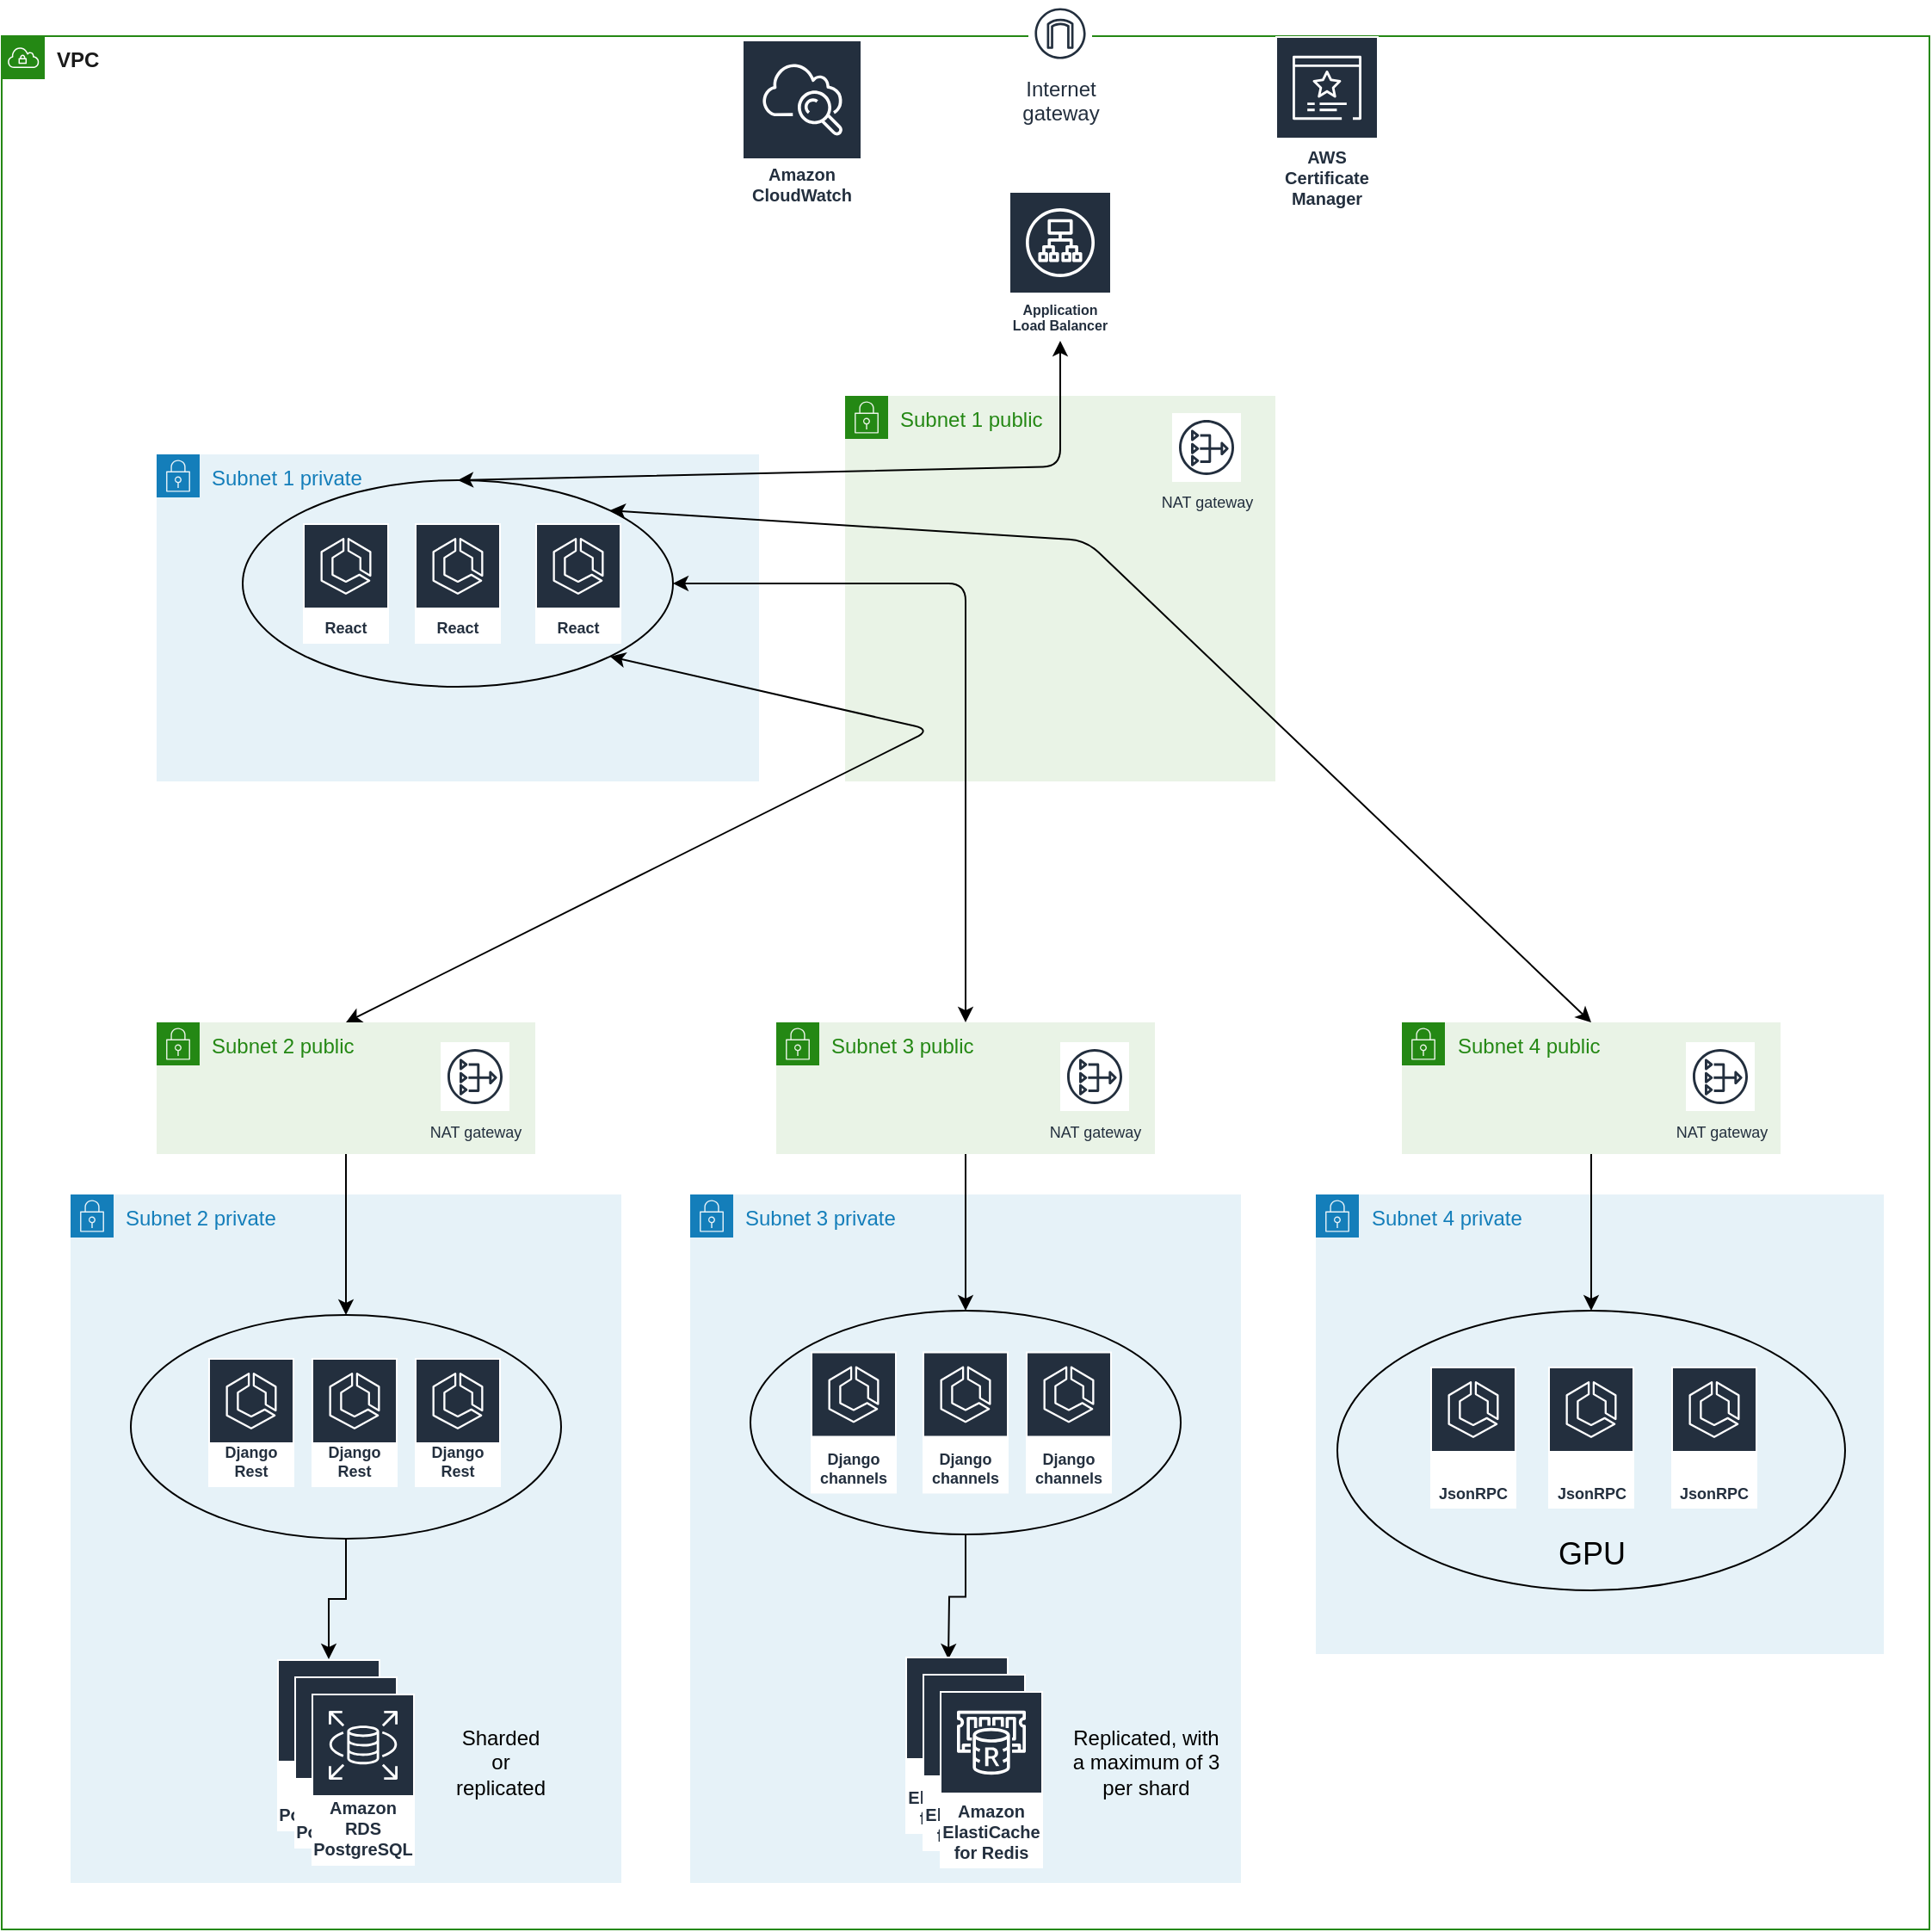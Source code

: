 <mxfile pages="2">
    <diagram id="yIJ_-FFv4Lxdrvn4IXZQ" name="DAT">
        <mxGraphModel dx="3664" dy="885" grid="1" gridSize="10" guides="1" tooltips="1" connect="1" arrows="1" fold="1" page="1" pageScale="1" pageWidth="827" pageHeight="1169" math="0" shadow="0">
            <root>
                <mxCell id="0"/>
                <mxCell id="1" parent="0"/>
                <mxCell id="kummcjpB8JUopzPaBtty-1" value="&lt;font color=&quot;#1a1a1a&quot;&gt;&lt;b&gt;VPC&lt;/b&gt;&lt;/font&gt;" style="points=[[0,0],[0.25,0],[0.5,0],[0.75,0],[1,0],[1,0.25],[1,0.5],[1,0.75],[1,1],[0.75,1],[0.5,1],[0.25,1],[0,1],[0,0.75],[0,0.5],[0,0.25]];outlineConnect=0;gradientColor=none;html=1;whiteSpace=wrap;fontSize=12;fontStyle=0;container=1;pointerEvents=0;collapsible=0;recursiveResize=0;shape=mxgraph.aws4.group;grIcon=mxgraph.aws4.group_vpc;strokeColor=#248814;fillColor=none;verticalAlign=top;align=left;spacingLeft=30;fontColor=#AAB7B8;dashed=0;" parent="1" vertex="1">
                    <mxGeometry x="-830" y="20" width="1120" height="1100" as="geometry"/>
                </mxCell>
                <mxCell id="kummcjpB8JUopzPaBtty-4" value="Subnet 2 private" style="points=[[0,0],[0.25,0],[0.5,0],[0.75,0],[1,0],[1,0.25],[1,0.5],[1,0.75],[1,1],[0.75,1],[0.5,1],[0.25,1],[0,1],[0,0.75],[0,0.5],[0,0.25]];outlineConnect=0;gradientColor=none;html=1;whiteSpace=wrap;fontSize=12;fontStyle=0;container=1;pointerEvents=0;collapsible=0;recursiveResize=0;shape=mxgraph.aws4.group;grIcon=mxgraph.aws4.group_security_group;grStroke=0;strokeColor=#147EBA;fillColor=#E6F2F8;verticalAlign=top;align=left;spacingLeft=30;fontColor=#147EBA;dashed=0;" parent="kummcjpB8JUopzPaBtty-1" vertex="1">
                    <mxGeometry x="40" y="673" width="320" height="400" as="geometry"/>
                </mxCell>
                <mxCell id="kummcjpB8JUopzPaBtty-22" value="Amazon RDS&lt;br&gt;PostgreSQL" style="sketch=0;outlineConnect=0;fontColor=#232F3E;gradientColor=none;strokeColor=#ffffff;fillColor=#232F3E;dashed=0;verticalLabelPosition=middle;verticalAlign=bottom;align=center;html=1;whiteSpace=wrap;fontSize=10;fontStyle=1;spacing=3;shape=mxgraph.aws4.productIcon;prIcon=mxgraph.aws4.rds;" parent="kummcjpB8JUopzPaBtty-4" vertex="1">
                    <mxGeometry x="120" y="270" width="60" height="100" as="geometry"/>
                </mxCell>
                <mxCell id="G5m1XdS1k9JuZVXHVIsI-61" value="Amazon RDS&lt;br&gt;PostgreSQL" style="sketch=0;outlineConnect=0;fontColor=#232F3E;gradientColor=none;strokeColor=#ffffff;fillColor=#232F3E;dashed=0;verticalLabelPosition=middle;verticalAlign=bottom;align=center;html=1;whiteSpace=wrap;fontSize=10;fontStyle=1;spacing=3;shape=mxgraph.aws4.productIcon;prIcon=mxgraph.aws4.rds;" parent="kummcjpB8JUopzPaBtty-4" vertex="1">
                    <mxGeometry x="130" y="280" width="60" height="100" as="geometry"/>
                </mxCell>
                <mxCell id="G5m1XdS1k9JuZVXHVIsI-62" value="Amazon RDS&lt;br&gt;PostgreSQL" style="sketch=0;outlineConnect=0;fontColor=#232F3E;gradientColor=none;strokeColor=#ffffff;fillColor=#232F3E;dashed=0;verticalLabelPosition=middle;verticalAlign=bottom;align=center;html=1;whiteSpace=wrap;fontSize=10;fontStyle=1;spacing=3;shape=mxgraph.aws4.productIcon;prIcon=mxgraph.aws4.rds;" parent="kummcjpB8JUopzPaBtty-4" vertex="1">
                    <mxGeometry x="140" y="290" width="60" height="100" as="geometry"/>
                </mxCell>
                <mxCell id="G5m1XdS1k9JuZVXHVIsI-63" value="Sharded or replicated" style="text;html=1;strokeColor=none;fillColor=none;align=center;verticalAlign=middle;whiteSpace=wrap;rounded=0;" parent="kummcjpB8JUopzPaBtty-4" vertex="1">
                    <mxGeometry x="220" y="315" width="60" height="30" as="geometry"/>
                </mxCell>
                <mxCell id="G5m1XdS1k9JuZVXHVIsI-69" style="edgeStyle=orthogonalEdgeStyle;rounded=0;orthogonalLoop=1;jettySize=auto;html=1;exitX=0.5;exitY=1;exitDx=0;exitDy=0;" parent="kummcjpB8JUopzPaBtty-4" source="G5m1XdS1k9JuZVXHVIsI-60" target="kummcjpB8JUopzPaBtty-22" edge="1">
                    <mxGeometry relative="1" as="geometry"/>
                </mxCell>
                <mxCell id="G5m1XdS1k9JuZVXHVIsI-60" value="" style="ellipse;whiteSpace=wrap;html=1;fillColor=none;" parent="kummcjpB8JUopzPaBtty-4" vertex="1">
                    <mxGeometry x="35" y="70" width="250" height="130" as="geometry"/>
                </mxCell>
                <mxCell id="G5m1XdS1k9JuZVXHVIsI-64" value="Django Rest" style="sketch=0;outlineConnect=0;fontColor=#232F3E;gradientColor=none;strokeColor=#ffffff;fillColor=#232F3E;dashed=0;verticalLabelPosition=middle;verticalAlign=bottom;align=center;html=1;whiteSpace=wrap;fontSize=9;fontStyle=1;spacing=3;shape=mxgraph.aws4.productIcon;prIcon=mxgraph.aws4.ecs;" parent="kummcjpB8JUopzPaBtty-4" vertex="1">
                    <mxGeometry x="80" y="95" width="50" height="75" as="geometry"/>
                </mxCell>
                <mxCell id="G5m1XdS1k9JuZVXHVIsI-68" value="Django Rest" style="sketch=0;outlineConnect=0;fontColor=#232F3E;gradientColor=none;strokeColor=#ffffff;fillColor=#232F3E;dashed=0;verticalLabelPosition=middle;verticalAlign=bottom;align=center;html=1;whiteSpace=wrap;fontSize=9;fontStyle=1;spacing=3;shape=mxgraph.aws4.productIcon;prIcon=mxgraph.aws4.ecs;" parent="kummcjpB8JUopzPaBtty-4" vertex="1">
                    <mxGeometry x="200" y="95" width="50" height="75" as="geometry"/>
                </mxCell>
                <mxCell id="G5m1XdS1k9JuZVXHVIsI-67" value="Django Rest" style="sketch=0;outlineConnect=0;fontColor=#232F3E;gradientColor=none;strokeColor=#ffffff;fillColor=#232F3E;dashed=0;verticalLabelPosition=middle;verticalAlign=bottom;align=center;html=1;whiteSpace=wrap;fontSize=9;fontStyle=1;spacing=3;shape=mxgraph.aws4.productIcon;prIcon=mxgraph.aws4.ecs;" parent="kummcjpB8JUopzPaBtty-4" vertex="1">
                    <mxGeometry x="140" y="95" width="50" height="75" as="geometry"/>
                </mxCell>
                <mxCell id="G5m1XdS1k9JuZVXHVIsI-71" style="edgeStyle=orthogonalEdgeStyle;rounded=0;orthogonalLoop=1;jettySize=auto;html=1;exitX=0.5;exitY=1;exitDx=0;exitDy=0;" parent="kummcjpB8JUopzPaBtty-1" source="kummcjpB8JUopzPaBtty-2" target="G5m1XdS1k9JuZVXHVIsI-60" edge="1">
                    <mxGeometry relative="1" as="geometry"/>
                </mxCell>
                <mxCell id="kummcjpB8JUopzPaBtty-2" value="Subnet 2 public" style="points=[[0,0],[0.25,0],[0.5,0],[0.75,0],[1,0],[1,0.25],[1,0.5],[1,0.75],[1,1],[0.75,1],[0.5,1],[0.25,1],[0,1],[0,0.75],[0,0.5],[0,0.25]];outlineConnect=0;gradientColor=none;html=1;whiteSpace=wrap;fontSize=12;fontStyle=0;container=1;pointerEvents=0;collapsible=0;recursiveResize=0;shape=mxgraph.aws4.group;grIcon=mxgraph.aws4.group_security_group;grStroke=0;strokeColor=#248814;fillColor=#E9F3E6;verticalAlign=top;align=left;spacingLeft=30;fontColor=#248814;dashed=0;" parent="kummcjpB8JUopzPaBtty-1" vertex="1">
                    <mxGeometry x="90" y="573" width="220" height="76.5" as="geometry"/>
                </mxCell>
                <mxCell id="kummcjpB8JUopzPaBtty-9" value="NAT gateway" style="sketch=0;outlineConnect=0;fontColor=#232F3E;gradientColor=none;strokeColor=#232F3E;fillColor=#ffffff;dashed=0;verticalLabelPosition=bottom;verticalAlign=top;align=center;html=1;fontSize=9;fontStyle=0;aspect=fixed;shape=mxgraph.aws4.resourceIcon;resIcon=mxgraph.aws4.nat_gateway;" parent="kummcjpB8JUopzPaBtty-2" vertex="1">
                    <mxGeometry x="165" y="11.5" width="40" height="40" as="geometry"/>
                </mxCell>
                <mxCell id="kummcjpB8JUopzPaBtty-7" value="Application Load Balancer" style="sketch=0;outlineConnect=0;fontColor=#232F3E;gradientColor=none;strokeColor=#ffffff;fillColor=#232F3E;dashed=0;verticalLabelPosition=middle;verticalAlign=bottom;align=center;html=1;whiteSpace=wrap;fontSize=8;fontStyle=1;spacing=3;shape=mxgraph.aws4.productIcon;prIcon=mxgraph.aws4.application_load_balancer;" parent="kummcjpB8JUopzPaBtty-1" vertex="1">
                    <mxGeometry x="585" y="90" width="60" height="87" as="geometry"/>
                </mxCell>
                <mxCell id="kummcjpB8JUopzPaBtty-36" value="Amazon CloudWatch" style="sketch=0;outlineConnect=0;fontColor=#232F3E;gradientColor=none;strokeColor=#ffffff;fillColor=#232F3E;dashed=0;verticalLabelPosition=middle;verticalAlign=bottom;align=center;html=1;whiteSpace=wrap;fontSize=10;fontStyle=1;spacing=3;shape=mxgraph.aws4.productIcon;prIcon=mxgraph.aws4.cloudwatch;" parent="kummcjpB8JUopzPaBtty-1" vertex="1">
                    <mxGeometry x="430" y="2" width="70" height="100" as="geometry"/>
                </mxCell>
                <mxCell id="kummcjpB8JUopzPaBtty-37" value="AWS Certificate Manager" style="sketch=0;outlineConnect=0;fontColor=#232F3E;gradientColor=none;strokeColor=#ffffff;fillColor=#232F3E;dashed=0;verticalLabelPosition=middle;verticalAlign=bottom;align=center;html=1;whiteSpace=wrap;fontSize=10;fontStyle=1;spacing=3;shape=mxgraph.aws4.productIcon;prIcon=mxgraph.aws4.certificate_manager_3;" parent="kummcjpB8JUopzPaBtty-1" vertex="1">
                    <mxGeometry x="740" width="60" height="104" as="geometry"/>
                </mxCell>
                <mxCell id="G5m1XdS1k9JuZVXHVIsI-42" value="Subnet 1 public" style="points=[[0,0],[0.25,0],[0.5,0],[0.75,0],[1,0],[1,0.25],[1,0.5],[1,0.75],[1,1],[0.75,1],[0.5,1],[0.25,1],[0,1],[0,0.75],[0,0.5],[0,0.25]];outlineConnect=0;gradientColor=none;html=1;whiteSpace=wrap;fontSize=12;fontStyle=0;container=1;pointerEvents=0;collapsible=0;recursiveResize=0;shape=mxgraph.aws4.group;grIcon=mxgraph.aws4.group_security_group;grStroke=0;strokeColor=#248814;fillColor=#E9F3E6;verticalAlign=top;align=left;spacingLeft=30;fontColor=#248814;dashed=0;" parent="kummcjpB8JUopzPaBtty-1" vertex="1">
                    <mxGeometry x="490" y="209" width="250" height="224" as="geometry"/>
                </mxCell>
                <mxCell id="G5m1XdS1k9JuZVXHVIsI-43" value="NAT gateway" style="sketch=0;outlineConnect=0;fontColor=#232F3E;gradientColor=none;strokeColor=#232F3E;fillColor=#ffffff;dashed=0;verticalLabelPosition=bottom;verticalAlign=top;align=center;html=1;fontSize=9;fontStyle=0;aspect=fixed;shape=mxgraph.aws4.resourceIcon;resIcon=mxgraph.aws4.nat_gateway;" parent="G5m1XdS1k9JuZVXHVIsI-42" vertex="1">
                    <mxGeometry x="190" y="10" width="40" height="40" as="geometry"/>
                </mxCell>
                <mxCell id="2" value="Subnet 3 private" style="points=[[0,0],[0.25,0],[0.5,0],[0.75,0],[1,0],[1,0.25],[1,0.5],[1,0.75],[1,1],[0.75,1],[0.5,1],[0.25,1],[0,1],[0,0.75],[0,0.5],[0,0.25]];outlineConnect=0;gradientColor=none;html=1;whiteSpace=wrap;fontSize=12;fontStyle=0;container=1;pointerEvents=0;collapsible=0;recursiveResize=0;shape=mxgraph.aws4.group;grIcon=mxgraph.aws4.group_security_group;grStroke=0;strokeColor=#147EBA;fillColor=#E6F2F8;verticalAlign=top;align=left;spacingLeft=30;fontColor=#147EBA;dashed=0;" parent="kummcjpB8JUopzPaBtty-1" vertex="1">
                    <mxGeometry x="400" y="673" width="320" height="400" as="geometry"/>
                </mxCell>
                <mxCell id="6" value="Replicated, with a maximum of 3 per shard" style="text;html=1;strokeColor=none;fillColor=none;align=center;verticalAlign=middle;whiteSpace=wrap;rounded=0;" parent="2" vertex="1">
                    <mxGeometry x="220" y="315" width="90" height="30" as="geometry"/>
                </mxCell>
                <mxCell id="7" style="edgeStyle=orthogonalEdgeStyle;rounded=0;orthogonalLoop=1;jettySize=auto;html=1;exitX=0.5;exitY=1;exitDx=0;exitDy=0;" parent="2" source="8" edge="1">
                    <mxGeometry relative="1" as="geometry">
                        <mxPoint x="150" y="270" as="targetPoint"/>
                    </mxGeometry>
                </mxCell>
                <mxCell id="8" value="" style="ellipse;whiteSpace=wrap;html=1;fillColor=none;" parent="2" vertex="1">
                    <mxGeometry x="35" y="67.5" width="250" height="130" as="geometry"/>
                </mxCell>
                <mxCell id="K8gn3vxTcKYhpOsCQgs4-1" value="Amazon ElastiCache for Redis" style="sketch=0;outlineConnect=0;fontColor=#232F3E;gradientColor=none;strokeColor=#ffffff;fillColor=#232F3E;dashed=0;verticalLabelPosition=middle;verticalAlign=bottom;align=center;html=1;whiteSpace=wrap;fontSize=10;fontStyle=1;spacing=3;shape=mxgraph.aws4.productIcon;prIcon=mxgraph.aws4.elasticache_for_redis;" parent="2" vertex="1">
                    <mxGeometry x="125" y="268.5" width="60" height="103" as="geometry"/>
                </mxCell>
                <mxCell id="12" value="Amazon ElastiCache for Redis" style="sketch=0;outlineConnect=0;fontColor=#232F3E;gradientColor=none;strokeColor=#ffffff;fillColor=#232F3E;dashed=0;verticalLabelPosition=middle;verticalAlign=bottom;align=center;html=1;whiteSpace=wrap;fontSize=10;fontStyle=1;spacing=3;shape=mxgraph.aws4.productIcon;prIcon=mxgraph.aws4.elasticache_for_redis;" parent="2" vertex="1">
                    <mxGeometry x="135" y="278.5" width="60" height="103" as="geometry"/>
                </mxCell>
                <mxCell id="13" value="Amazon ElastiCache for Redis" style="sketch=0;outlineConnect=0;fontColor=#232F3E;gradientColor=none;strokeColor=#ffffff;fillColor=#232F3E;dashed=0;verticalLabelPosition=middle;verticalAlign=bottom;align=center;html=1;whiteSpace=wrap;fontSize=10;fontStyle=1;spacing=3;shape=mxgraph.aws4.productIcon;prIcon=mxgraph.aws4.elasticache_for_redis;" parent="2" vertex="1">
                    <mxGeometry x="145" y="288.5" width="60" height="103" as="geometry"/>
                </mxCell>
                <mxCell id="14" value="Django channels" style="sketch=0;outlineConnect=0;fontColor=#232F3E;gradientColor=none;strokeColor=#ffffff;fillColor=#232F3E;dashed=0;verticalLabelPosition=middle;verticalAlign=bottom;align=center;html=1;whiteSpace=wrap;fontSize=9;fontStyle=1;spacing=3;shape=mxgraph.aws4.productIcon;prIcon=mxgraph.aws4.ecs;" parent="2" vertex="1">
                    <mxGeometry x="70" y="91.25" width="50" height="82.5" as="geometry"/>
                </mxCell>
                <mxCell id="17" value="Django channels" style="sketch=0;outlineConnect=0;fontColor=#232F3E;gradientColor=none;strokeColor=#ffffff;fillColor=#232F3E;dashed=0;verticalLabelPosition=middle;verticalAlign=bottom;align=center;html=1;whiteSpace=wrap;fontSize=9;fontStyle=1;spacing=3;shape=mxgraph.aws4.productIcon;prIcon=mxgraph.aws4.ecs;" parent="2" vertex="1">
                    <mxGeometry x="195" y="91.25" width="50" height="82.5" as="geometry"/>
                </mxCell>
                <mxCell id="16" value="Django channels" style="sketch=0;outlineConnect=0;fontColor=#232F3E;gradientColor=none;strokeColor=#ffffff;fillColor=#232F3E;dashed=0;verticalLabelPosition=middle;verticalAlign=bottom;align=center;html=1;whiteSpace=wrap;fontSize=9;fontStyle=1;spacing=3;shape=mxgraph.aws4.productIcon;prIcon=mxgraph.aws4.ecs;" parent="2" vertex="1">
                    <mxGeometry x="135" y="91.25" width="50" height="82.5" as="geometry"/>
                </mxCell>
                <mxCell id="21" style="edgeStyle=none;html=1;exitX=0.5;exitY=1;exitDx=0;exitDy=0;entryX=0.5;entryY=0;entryDx=0;entryDy=0;" parent="kummcjpB8JUopzPaBtty-1" source="18" target="8" edge="1">
                    <mxGeometry relative="1" as="geometry"/>
                </mxCell>
                <mxCell id="18" value="Subnet 3 public" style="points=[[0,0],[0.25,0],[0.5,0],[0.75,0],[1,0],[1,0.25],[1,0.5],[1,0.75],[1,1],[0.75,1],[0.5,1],[0.25,1],[0,1],[0,0.75],[0,0.5],[0,0.25]];outlineConnect=0;gradientColor=none;html=1;whiteSpace=wrap;fontSize=12;fontStyle=0;container=1;pointerEvents=0;collapsible=0;recursiveResize=0;shape=mxgraph.aws4.group;grIcon=mxgraph.aws4.group_security_group;grStroke=0;strokeColor=#248814;fillColor=#E9F3E6;verticalAlign=top;align=left;spacingLeft=30;fontColor=#248814;dashed=0;" parent="kummcjpB8JUopzPaBtty-1" vertex="1">
                    <mxGeometry x="450" y="573" width="220" height="76.5" as="geometry"/>
                </mxCell>
                <mxCell id="19" value="NAT gateway" style="sketch=0;outlineConnect=0;fontColor=#232F3E;gradientColor=none;strokeColor=#232F3E;fillColor=#ffffff;dashed=0;verticalLabelPosition=bottom;verticalAlign=top;align=center;html=1;fontSize=9;fontStyle=0;aspect=fixed;shape=mxgraph.aws4.resourceIcon;resIcon=mxgraph.aws4.nat_gateway;" parent="18" vertex="1">
                    <mxGeometry x="165" y="11.5" width="40" height="40" as="geometry"/>
                </mxCell>
                <mxCell id="G5m1XdS1k9JuZVXHVIsI-36" value="Subnet 1 private" style="points=[[0,0],[0.25,0],[0.5,0],[0.75,0],[1,0],[1,0.25],[1,0.5],[1,0.75],[1,1],[0.75,1],[0.5,1],[0.25,1],[0,1],[0,0.75],[0,0.5],[0,0.25]];outlineConnect=0;gradientColor=none;html=1;whiteSpace=wrap;fontSize=12;fontStyle=0;container=1;pointerEvents=0;collapsible=0;recursiveResize=0;shape=mxgraph.aws4.group;grIcon=mxgraph.aws4.group_security_group;grStroke=0;strokeColor=#147EBA;fillColor=#E6F2F8;verticalAlign=top;align=left;spacingLeft=30;fontColor=#147EBA;dashed=0;" parent="kummcjpB8JUopzPaBtty-1" vertex="1">
                    <mxGeometry x="90" y="243" width="350" height="190" as="geometry"/>
                </mxCell>
                <mxCell id="G5m1XdS1k9JuZVXHVIsI-38" value="React" style="sketch=0;outlineConnect=0;fontColor=#232F3E;gradientColor=none;strokeColor=#ffffff;fillColor=#232F3E;dashed=0;verticalLabelPosition=middle;verticalAlign=bottom;align=center;html=1;whiteSpace=wrap;fontSize=9;fontStyle=1;spacing=3;shape=mxgraph.aws4.productIcon;prIcon=mxgraph.aws4.ecs;" parent="G5m1XdS1k9JuZVXHVIsI-36" vertex="1">
                    <mxGeometry x="85" y="40" width="50" height="70" as="geometry"/>
                </mxCell>
                <mxCell id="G5m1XdS1k9JuZVXHVIsI-58" value="React" style="sketch=0;outlineConnect=0;fontColor=#232F3E;gradientColor=none;strokeColor=#ffffff;fillColor=#232F3E;dashed=0;verticalLabelPosition=middle;verticalAlign=bottom;align=center;html=1;whiteSpace=wrap;fontSize=9;fontStyle=1;spacing=3;shape=mxgraph.aws4.productIcon;prIcon=mxgraph.aws4.ecs;" parent="G5m1XdS1k9JuZVXHVIsI-36" vertex="1">
                    <mxGeometry x="220" y="40" width="50" height="70" as="geometry"/>
                </mxCell>
                <mxCell id="G5m1XdS1k9JuZVXHVIsI-59" value="" style="ellipse;whiteSpace=wrap;html=1;fillColor=none;" parent="G5m1XdS1k9JuZVXHVIsI-36" vertex="1">
                    <mxGeometry x="50" y="15" width="250" height="120" as="geometry"/>
                </mxCell>
                <mxCell id="G5m1XdS1k9JuZVXHVIsI-57" value="React" style="sketch=0;outlineConnect=0;fontColor=#232F3E;gradientColor=none;strokeColor=#ffffff;fillColor=#232F3E;dashed=0;verticalLabelPosition=middle;verticalAlign=bottom;align=center;html=1;whiteSpace=wrap;fontSize=9;fontStyle=1;spacing=3;shape=mxgraph.aws4.productIcon;prIcon=mxgraph.aws4.ecs;" parent="G5m1XdS1k9JuZVXHVIsI-36" vertex="1">
                    <mxGeometry x="150" y="40" width="50" height="70" as="geometry"/>
                </mxCell>
                <mxCell id="22" style="edgeStyle=none;html=1;exitX=1;exitY=0.5;exitDx=0;exitDy=0;entryX=0.5;entryY=0;entryDx=0;entryDy=0;startArrow=classic;startFill=1;" parent="kummcjpB8JUopzPaBtty-1" source="G5m1XdS1k9JuZVXHVIsI-59" target="18" edge="1">
                    <mxGeometry relative="1" as="geometry">
                        <Array as="points">
                            <mxPoint x="560" y="318"/>
                        </Array>
                    </mxGeometry>
                </mxCell>
                <mxCell id="23" style="edgeStyle=none;html=1;exitX=1;exitY=1;exitDx=0;exitDy=0;entryX=0.5;entryY=0;entryDx=0;entryDy=0;startArrow=classic;startFill=1;" parent="kummcjpB8JUopzPaBtty-1" source="G5m1XdS1k9JuZVXHVIsI-59" target="kummcjpB8JUopzPaBtty-2" edge="1">
                    <mxGeometry relative="1" as="geometry">
                        <Array as="points">
                            <mxPoint x="540" y="403"/>
                        </Array>
                    </mxGeometry>
                </mxCell>
                <mxCell id="37" value="Subnet 4 private" style="points=[[0,0],[0.25,0],[0.5,0],[0.75,0],[1,0],[1,0.25],[1,0.5],[1,0.75],[1,1],[0.75,1],[0.5,1],[0.25,1],[0,1],[0,0.75],[0,0.5],[0,0.25]];outlineConnect=0;gradientColor=none;html=1;whiteSpace=wrap;fontSize=12;fontStyle=0;container=1;pointerEvents=0;collapsible=0;recursiveResize=0;shape=mxgraph.aws4.group;grIcon=mxgraph.aws4.group_security_group;grStroke=0;strokeColor=#147EBA;fillColor=#E6F2F8;verticalAlign=top;align=left;spacingLeft=30;fontColor=#147EBA;dashed=0;" parent="kummcjpB8JUopzPaBtty-1" vertex="1">
                    <mxGeometry x="763.5" y="673" width="330" height="267" as="geometry"/>
                </mxCell>
                <mxCell id="40" value="" style="ellipse;whiteSpace=wrap;html=1;fillColor=none;" parent="37" vertex="1">
                    <mxGeometry x="12.5" y="67.5" width="295" height="162.5" as="geometry"/>
                </mxCell>
                <mxCell id="44" value="JsonRPC" style="sketch=0;outlineConnect=0;fontColor=#232F3E;gradientColor=none;strokeColor=#ffffff;fillColor=#232F3E;dashed=0;verticalLabelPosition=middle;verticalAlign=bottom;align=center;html=1;whiteSpace=wrap;fontSize=9;fontStyle=1;spacing=3;shape=mxgraph.aws4.productIcon;prIcon=mxgraph.aws4.ecs;" parent="37" vertex="1">
                    <mxGeometry x="66.5" y="100" width="50" height="82.5" as="geometry"/>
                </mxCell>
                <mxCell id="45" value="JsonRPC" style="sketch=0;outlineConnect=0;fontColor=#232F3E;gradientColor=none;strokeColor=#ffffff;fillColor=#232F3E;dashed=0;verticalLabelPosition=middle;verticalAlign=bottom;align=center;html=1;whiteSpace=wrap;fontSize=9;fontStyle=1;spacing=3;shape=mxgraph.aws4.productIcon;prIcon=mxgraph.aws4.ecs;" parent="37" vertex="1">
                    <mxGeometry x="206.5" y="100" width="50" height="82.5" as="geometry"/>
                </mxCell>
                <mxCell id="46" value="JsonRPC" style="sketch=0;outlineConnect=0;fontColor=#232F3E;gradientColor=none;strokeColor=#ffffff;fillColor=#232F3E;dashed=0;verticalLabelPosition=middle;verticalAlign=bottom;align=center;html=1;whiteSpace=wrap;fontSize=9;fontStyle=1;spacing=3;shape=mxgraph.aws4.productIcon;prIcon=mxgraph.aws4.ecs;" parent="37" vertex="1">
                    <mxGeometry x="135" y="100" width="50" height="82.5" as="geometry"/>
                </mxCell>
                <mxCell id="SLazJtXZhZ__zRAPrEKU-59" value="&lt;font style=&quot;font-size: 18px&quot;&gt;GPU&lt;/font&gt;" style="text;html=1;strokeColor=none;fillColor=none;align=center;verticalAlign=middle;whiteSpace=wrap;rounded=0;" vertex="1" parent="37">
                    <mxGeometry x="110" y="182.5" width="100" height="53" as="geometry"/>
                </mxCell>
                <mxCell id="47" style="edgeStyle=none;html=1;exitX=0.5;exitY=1;exitDx=0;exitDy=0;entryX=0.5;entryY=0;entryDx=0;entryDy=0;" parent="kummcjpB8JUopzPaBtty-1" source="48" target="40" edge="1">
                    <mxGeometry relative="1" as="geometry"/>
                </mxCell>
                <mxCell id="48" value="Subnet 4 public" style="points=[[0,0],[0.25,0],[0.5,0],[0.75,0],[1,0],[1,0.25],[1,0.5],[1,0.75],[1,1],[0.75,1],[0.5,1],[0.25,1],[0,1],[0,0.75],[0,0.5],[0,0.25]];outlineConnect=0;gradientColor=none;html=1;whiteSpace=wrap;fontSize=12;fontStyle=0;container=1;pointerEvents=0;collapsible=0;recursiveResize=0;shape=mxgraph.aws4.group;grIcon=mxgraph.aws4.group_security_group;grStroke=0;strokeColor=#248814;fillColor=#E9F3E6;verticalAlign=top;align=left;spacingLeft=30;fontColor=#248814;dashed=0;" parent="kummcjpB8JUopzPaBtty-1" vertex="1">
                    <mxGeometry x="813.5" y="573" width="220" height="76.5" as="geometry"/>
                </mxCell>
                <mxCell id="49" value="NAT gateway" style="sketch=0;outlineConnect=0;fontColor=#232F3E;gradientColor=none;strokeColor=#232F3E;fillColor=#ffffff;dashed=0;verticalLabelPosition=bottom;verticalAlign=top;align=center;html=1;fontSize=9;fontStyle=0;aspect=fixed;shape=mxgraph.aws4.resourceIcon;resIcon=mxgraph.aws4.nat_gateway;" parent="48" vertex="1">
                    <mxGeometry x="165" y="11.5" width="40" height="40" as="geometry"/>
                </mxCell>
                <mxCell id="58" style="edgeStyle=none;html=1;exitX=1;exitY=0;exitDx=0;exitDy=0;entryX=0.5;entryY=0;entryDx=0;entryDy=0;startArrow=classic;startFill=1;" parent="kummcjpB8JUopzPaBtty-1" source="G5m1XdS1k9JuZVXHVIsI-59" target="48" edge="1">
                    <mxGeometry relative="1" as="geometry">
                        <Array as="points">
                            <mxPoint x="630" y="293"/>
                        </Array>
                    </mxGeometry>
                </mxCell>
                <mxCell id="kummcjpB8JUopzPaBtty-6" value="Internet&#10;gateway" style="sketch=0;outlineConnect=0;fontColor=#232F3E;gradientColor=none;strokeColor=#232F3E;fillColor=#ffffff;dashed=0;verticalLabelPosition=bottom;verticalAlign=top;align=center;html=1;fontSize=12;fontStyle=0;aspect=fixed;shape=mxgraph.aws4.resourceIcon;resIcon=mxgraph.aws4.internet_gateway;" parent="kummcjpB8JUopzPaBtty-1" vertex="1">
                    <mxGeometry x="596.5" y="-20" width="37" height="37" as="geometry"/>
                </mxCell>
                <mxCell id="59" style="edgeStyle=none;html=1;entryX=0.5;entryY=0;entryDx=0;entryDy=0;startArrow=classic;startFill=1;" parent="kummcjpB8JUopzPaBtty-1" source="kummcjpB8JUopzPaBtty-7" target="G5m1XdS1k9JuZVXHVIsI-59" edge="1">
                    <mxGeometry relative="1" as="geometry">
                        <Array as="points">
                            <mxPoint x="615" y="250"/>
                        </Array>
                    </mxGeometry>
                </mxCell>
            </root>
        </mxGraphModel>
    </diagram>
</mxfile>
